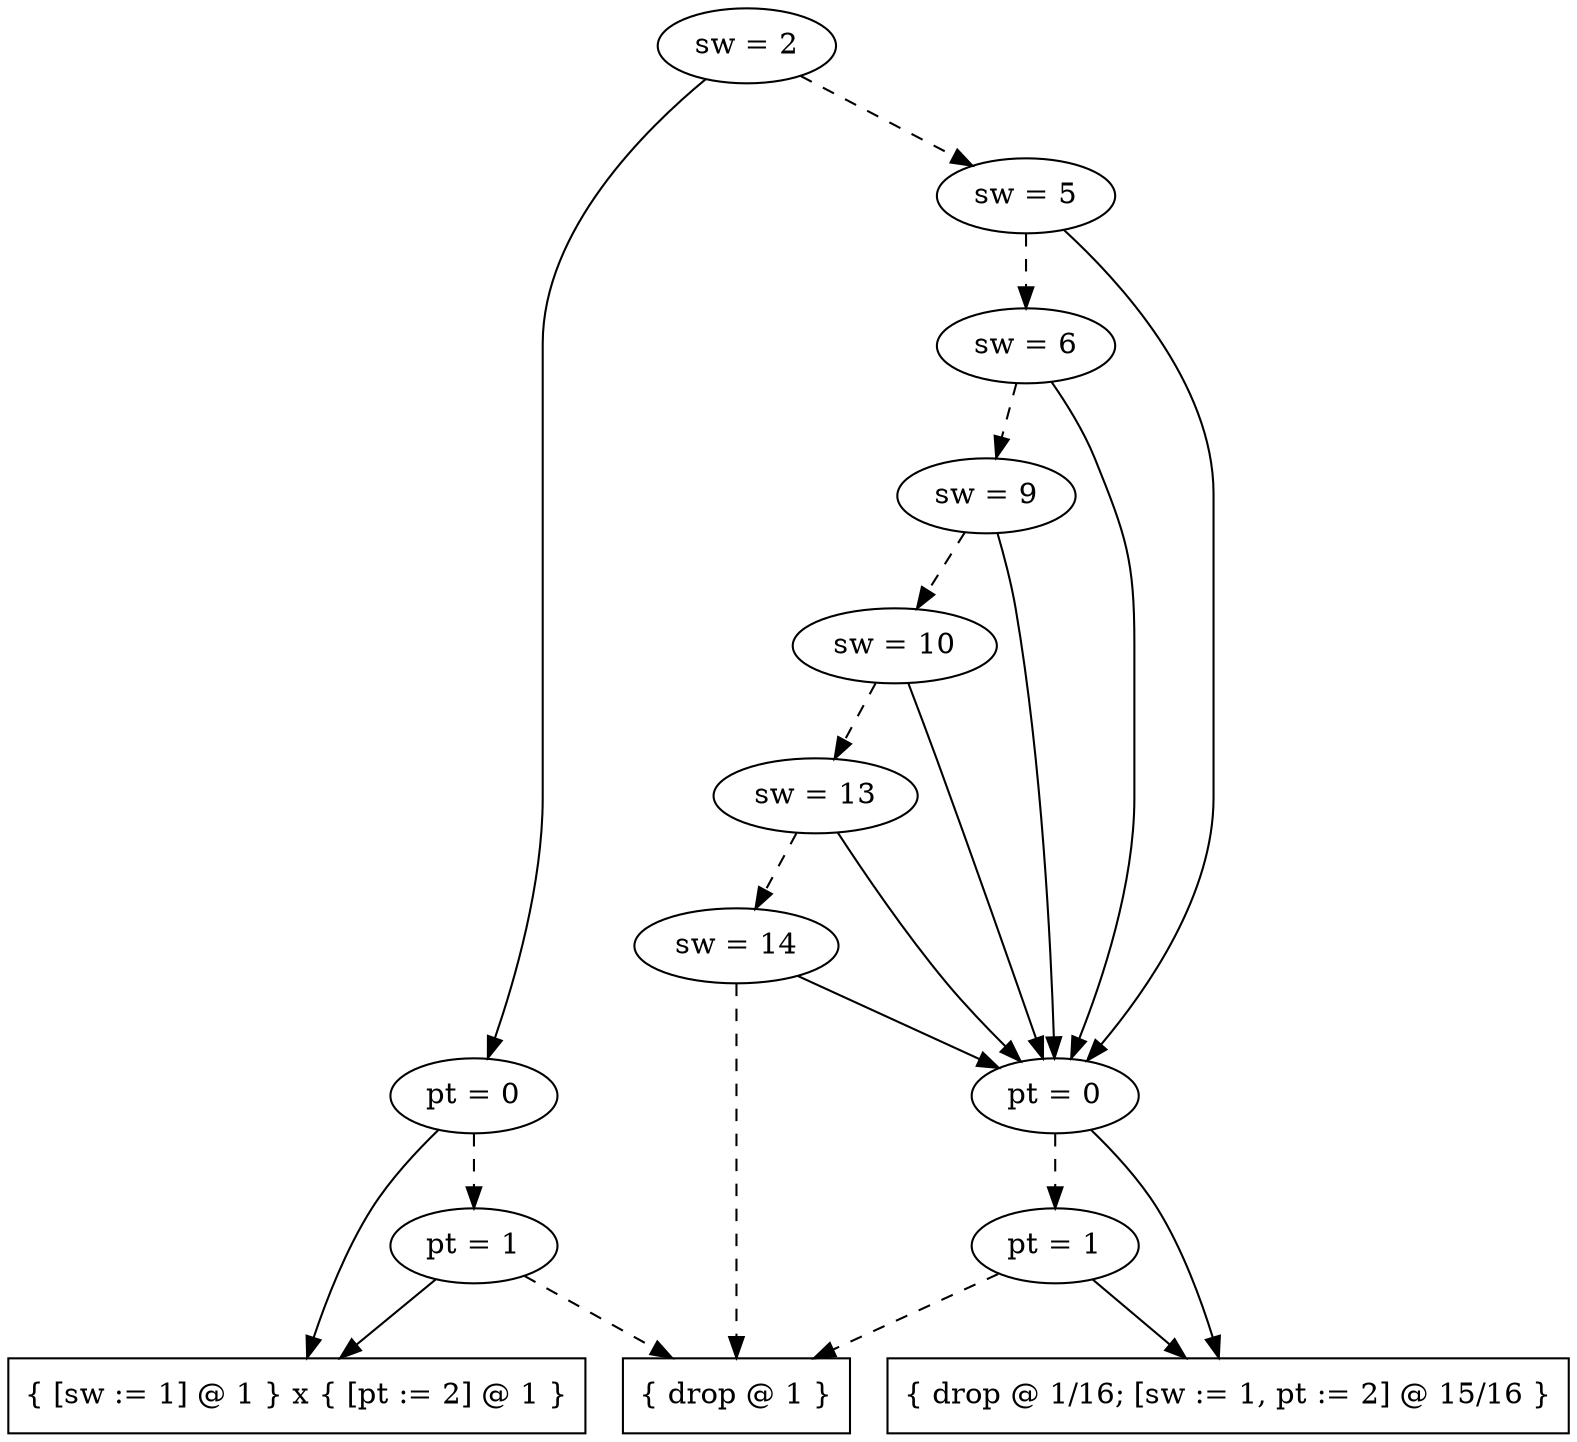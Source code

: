 digraph tdk {
968 [label="sw = 2"];
968 -> 952;
968 -> 966 [style="dashed"];
952 [label="pt = 0"];
952 -> 439;
952 -> 903 [style="dashed"];
439 [shape=box label="{ [sw := 1] @ 1 } x { [pt := 2] @ 1 }"];
903 [label="pt = 1"];
903 -> 439;
903 -> 0 [style="dashed"];
0 [shape=box label="{ drop @ 1 }"];
966 [label="sw = 5"];
966 -> 935;
966 -> 964 [style="dashed"];
935 [label="pt = 0"];
935 -> 860;
935 -> 886 [style="dashed"];
860 [shape=box label="{ drop @ 1/16; [sw := 1, pt := 2] @ 15/16 }"];
886 [label="pt = 1"];
886 -> 860;
886 -> 0 [style="dashed"];
964 [label="sw = 6"];
964 -> 935;
964 -> 962 [style="dashed"];
962 [label="sw = 9"];
962 -> 935;
962 -> 960 [style="dashed"];
960 [label="sw = 10"];
960 -> 935;
960 -> 958 [style="dashed"];
958 [label="sw = 13"];
958 -> 935;
958 -> 956 [style="dashed"];
956 [label="sw = 14"];
956 -> 935;
956 -> 0 [style="dashed"];
{rank=same; 960 ;}
{rank=same; 886 903 ;}
{rank=same; 966 ;}
{rank=same; 962 ;}
{rank=same; 968 ;}
{rank=same; 956 ;}
{rank=same; 958 ;}
{rank=same; 964 ;}
{rank=same; 952 935 ;}
}
